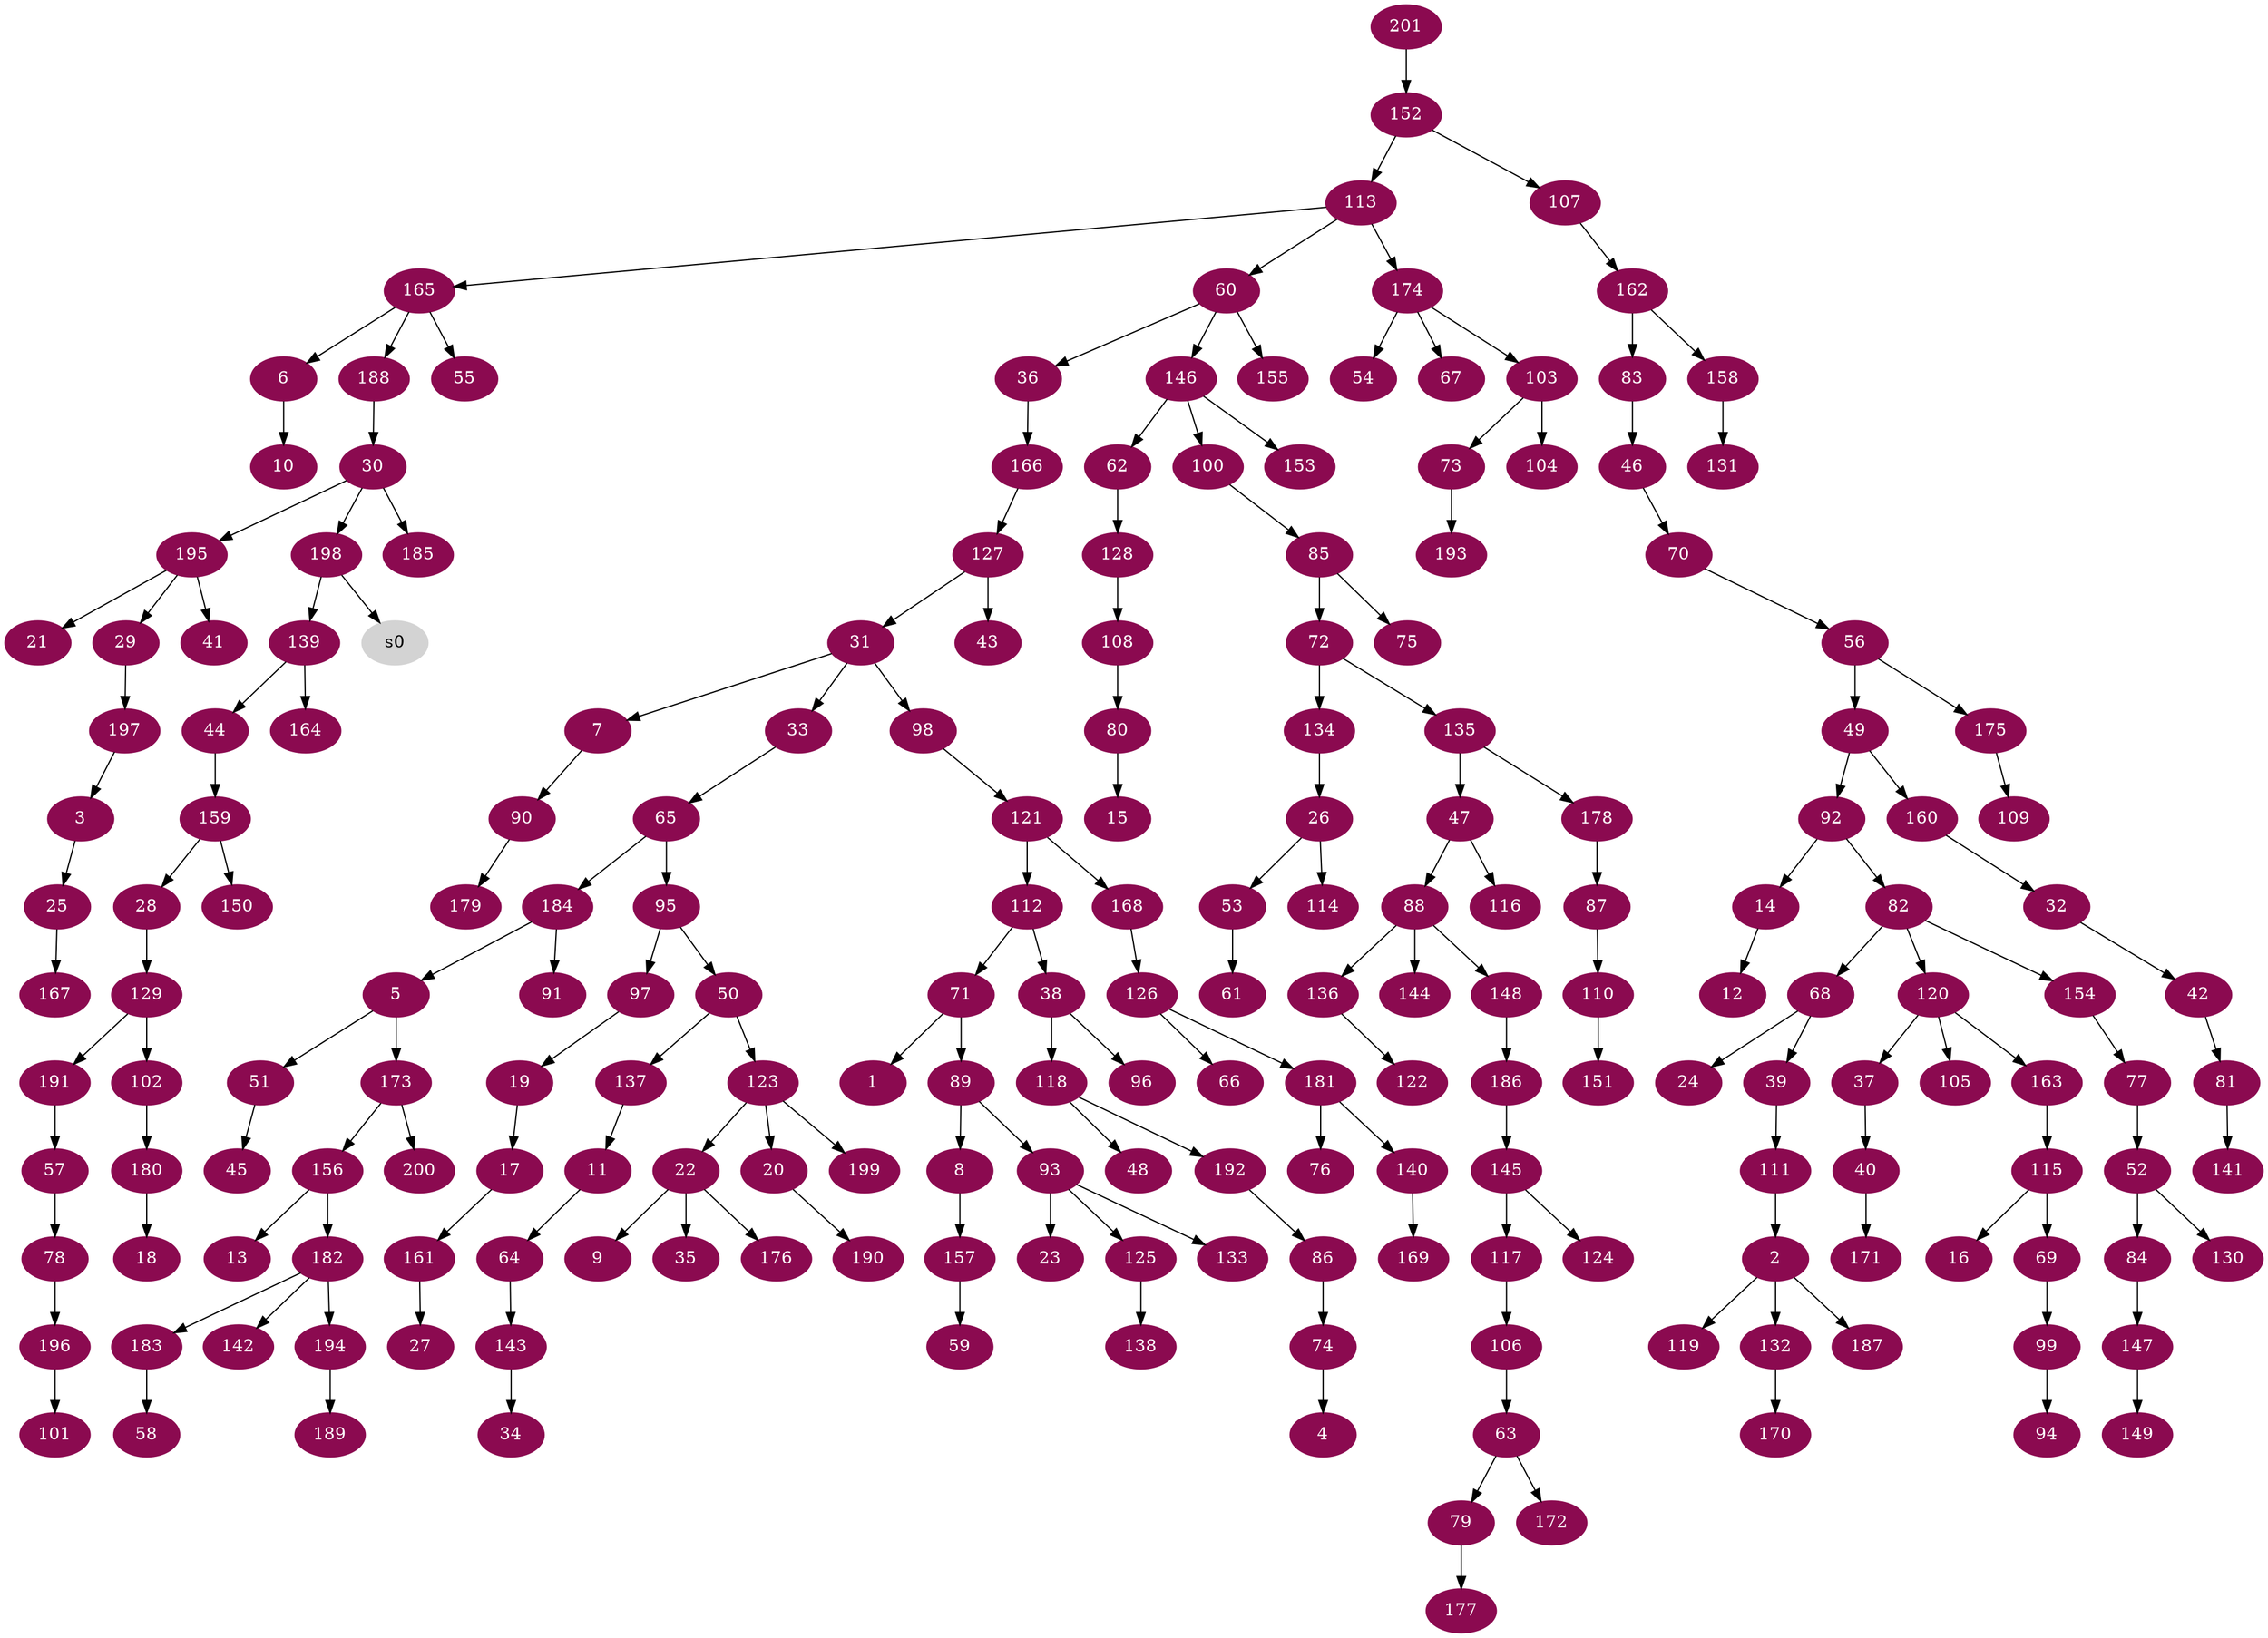 digraph G {
node [color=deeppink4, style=filled, fontcolor=white];
71 -> 1;
111 -> 2;
197 -> 3;
74 -> 4;
184 -> 5;
165 -> 6;
31 -> 7;
89 -> 8;
22 -> 9;
6 -> 10;
137 -> 11;
14 -> 12;
156 -> 13;
92 -> 14;
80 -> 15;
115 -> 16;
19 -> 17;
180 -> 18;
97 -> 19;
123 -> 20;
195 -> 21;
123 -> 22;
93 -> 23;
68 -> 24;
3 -> 25;
134 -> 26;
161 -> 27;
159 -> 28;
195 -> 29;
188 -> 30;
127 -> 31;
160 -> 32;
31 -> 33;
143 -> 34;
22 -> 35;
60 -> 36;
120 -> 37;
112 -> 38;
68 -> 39;
37 -> 40;
195 -> 41;
32 -> 42;
127 -> 43;
139 -> 44;
51 -> 45;
83 -> 46;
135 -> 47;
118 -> 48;
56 -> 49;
95 -> 50;
5 -> 51;
77 -> 52;
26 -> 53;
174 -> 54;
165 -> 55;
70 -> 56;
191 -> 57;
183 -> 58;
157 -> 59;
113 -> 60;
53 -> 61;
146 -> 62;
106 -> 63;
11 -> 64;
33 -> 65;
126 -> 66;
174 -> 67;
82 -> 68;
115 -> 69;
46 -> 70;
112 -> 71;
85 -> 72;
103 -> 73;
86 -> 74;
85 -> 75;
181 -> 76;
154 -> 77;
57 -> 78;
63 -> 79;
108 -> 80;
42 -> 81;
92 -> 82;
162 -> 83;
52 -> 84;
100 -> 85;
192 -> 86;
178 -> 87;
47 -> 88;
71 -> 89;
7 -> 90;
184 -> 91;
49 -> 92;
89 -> 93;
99 -> 94;
65 -> 95;
38 -> 96;
95 -> 97;
31 -> 98;
69 -> 99;
146 -> 100;
196 -> 101;
129 -> 102;
174 -> 103;
103 -> 104;
120 -> 105;
117 -> 106;
152 -> 107;
128 -> 108;
175 -> 109;
87 -> 110;
39 -> 111;
121 -> 112;
152 -> 113;
26 -> 114;
163 -> 115;
47 -> 116;
145 -> 117;
38 -> 118;
2 -> 119;
82 -> 120;
98 -> 121;
136 -> 122;
50 -> 123;
145 -> 124;
93 -> 125;
168 -> 126;
166 -> 127;
62 -> 128;
28 -> 129;
52 -> 130;
158 -> 131;
2 -> 132;
93 -> 133;
72 -> 134;
72 -> 135;
88 -> 136;
50 -> 137;
125 -> 138;
198 -> 139;
181 -> 140;
81 -> 141;
182 -> 142;
64 -> 143;
88 -> 144;
186 -> 145;
60 -> 146;
84 -> 147;
88 -> 148;
147 -> 149;
159 -> 150;
110 -> 151;
201 -> 152;
146 -> 153;
82 -> 154;
60 -> 155;
173 -> 156;
8 -> 157;
162 -> 158;
44 -> 159;
49 -> 160;
17 -> 161;
107 -> 162;
120 -> 163;
139 -> 164;
113 -> 165;
36 -> 166;
25 -> 167;
121 -> 168;
140 -> 169;
132 -> 170;
40 -> 171;
63 -> 172;
5 -> 173;
113 -> 174;
56 -> 175;
22 -> 176;
79 -> 177;
135 -> 178;
90 -> 179;
102 -> 180;
126 -> 181;
156 -> 182;
182 -> 183;
65 -> 184;
30 -> 185;
148 -> 186;
2 -> 187;
165 -> 188;
194 -> 189;
20 -> 190;
129 -> 191;
118 -> 192;
73 -> 193;
182 -> 194;
30 -> 195;
78 -> 196;
29 -> 197;
30 -> 198;
123 -> 199;
173 -> 200;
node [color=lightgrey, style=filled, fontcolor=black];
198 -> s0;
}
